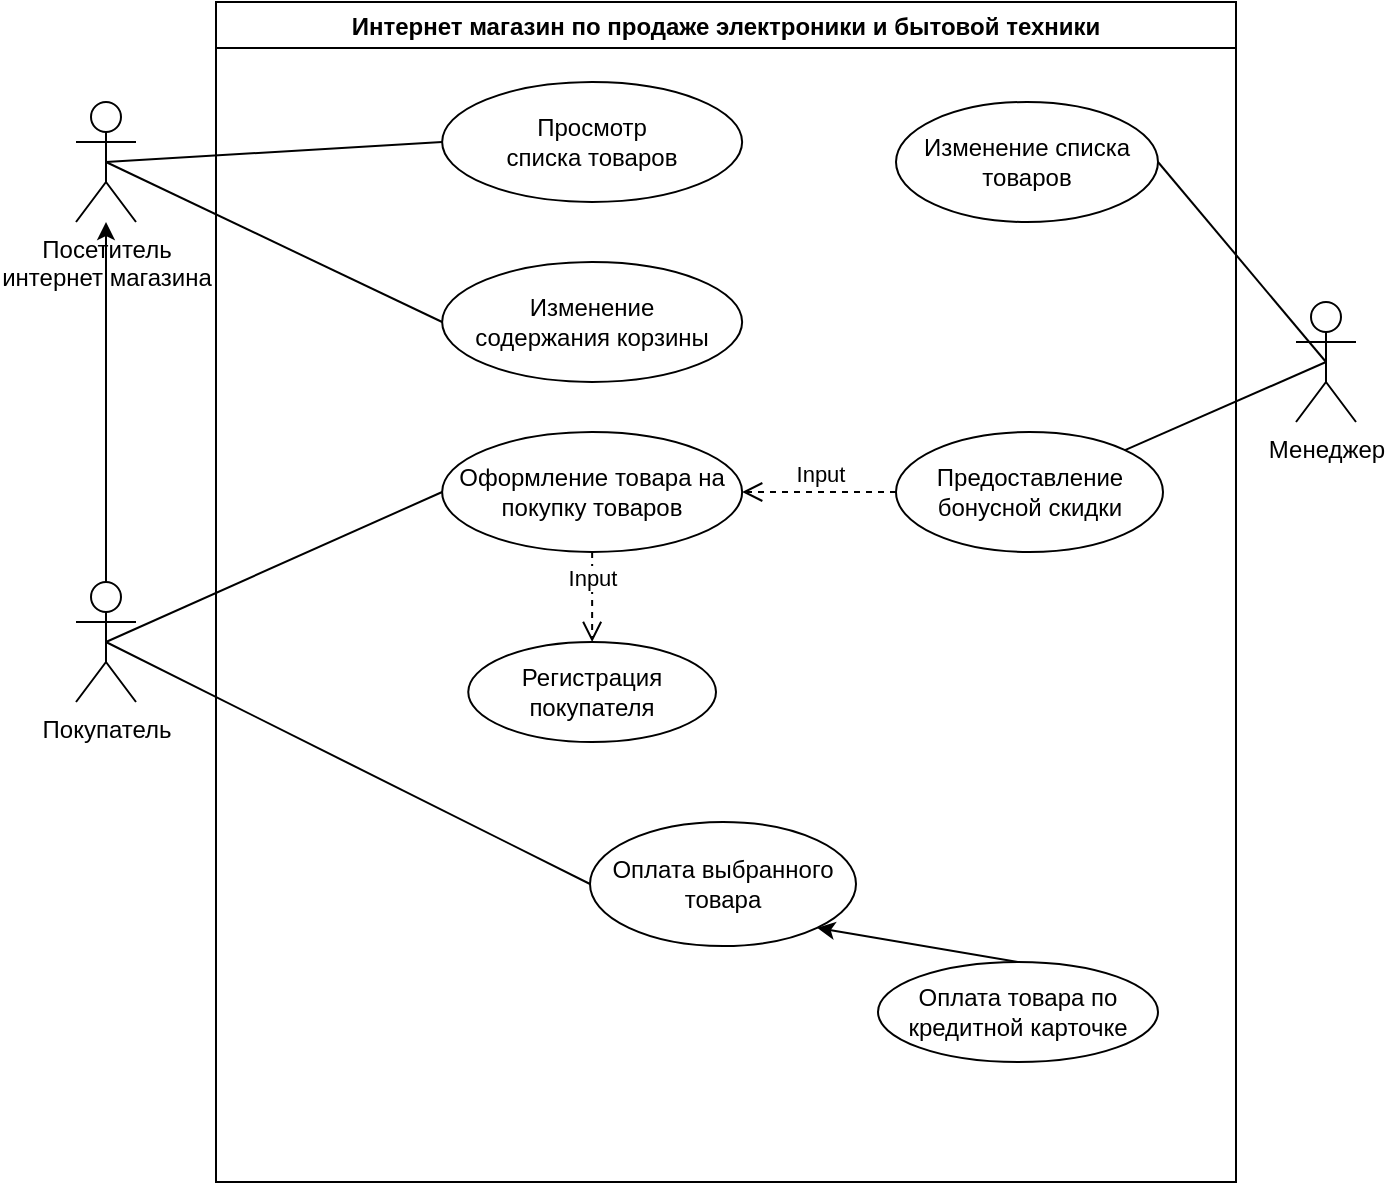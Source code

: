 <mxfile version="20.5.1" type="device"><diagram id="pL5c64RkDMGvABhdG_mZ" name="Страница 1"><mxGraphModel dx="2500" dy="934" grid="1" gridSize="10" guides="1" tooltips="1" connect="1" arrows="1" fold="1" page="1" pageScale="1" pageWidth="827" pageHeight="1169" math="0" shadow="0"><root><mxCell id="0"/><mxCell id="1" parent="0"/><mxCell id="_ymQvzCt31NJ6mvtLZMA-2" value="Менеджер" style="shape=umlActor;verticalLabelPosition=bottom;verticalAlign=top;html=1;outlineConnect=0;" parent="1" vertex="1"><mxGeometry x="-10" y="270" width="30" height="60" as="geometry"/></mxCell><mxCell id="_ymQvzCt31NJ6mvtLZMA-26" value="Посетитель &lt;br&gt;интернет магазина" style="shape=umlActor;verticalLabelPosition=bottom;verticalAlign=top;html=1;outlineConnect=0;" parent="1" vertex="1"><mxGeometry x="-620" y="170" width="30" height="60" as="geometry"/></mxCell><mxCell id="_ymQvzCt31NJ6mvtLZMA-65" style="edgeStyle=orthogonalEdgeStyle;rounded=0;orthogonalLoop=1;jettySize=auto;html=1;" parent="1" source="_ymQvzCt31NJ6mvtLZMA-28" target="_ymQvzCt31NJ6mvtLZMA-26" edge="1"><mxGeometry relative="1" as="geometry"/></mxCell><mxCell id="_ymQvzCt31NJ6mvtLZMA-28" value="Покупатель" style="shape=umlActor;verticalLabelPosition=bottom;verticalAlign=top;html=1;outlineConnect=0;" parent="1" vertex="1"><mxGeometry x="-620" y="410" width="30" height="60" as="geometry"/></mxCell><mxCell id="_ymQvzCt31NJ6mvtLZMA-29" value="Интернет магазин по продаже электроники и бытовой техники" style="swimlane;" parent="1" vertex="1"><mxGeometry x="-550" y="120" width="510" height="590" as="geometry"/></mxCell><mxCell id="_ymQvzCt31NJ6mvtLZMA-30" value="Просмотр&lt;br&gt;списка товаров" style="ellipse;whiteSpace=wrap;html=1;" parent="_ymQvzCt31NJ6mvtLZMA-29" vertex="1"><mxGeometry x="113.07" y="40" width="150" height="60" as="geometry"/></mxCell><mxCell id="_ymQvzCt31NJ6mvtLZMA-32" value="Изменение&lt;br&gt;содержания корзины" style="ellipse;whiteSpace=wrap;html=1;" parent="_ymQvzCt31NJ6mvtLZMA-29" vertex="1"><mxGeometry x="113.07" y="130" width="150" height="60" as="geometry"/></mxCell><mxCell id="_ymQvzCt31NJ6mvtLZMA-35" value="Оформление товара на покупку товаров" style="ellipse;whiteSpace=wrap;html=1;" parent="_ymQvzCt31NJ6mvtLZMA-29" vertex="1"><mxGeometry x="113.07" y="215" width="150" height="60" as="geometry"/></mxCell><mxCell id="_ymQvzCt31NJ6mvtLZMA-37" value="Регистрация покупателя" style="ellipse;whiteSpace=wrap;html=1;" parent="_ymQvzCt31NJ6mvtLZMA-29" vertex="1"><mxGeometry x="126.13" y="320" width="123.87" height="50" as="geometry"/></mxCell><mxCell id="_ymQvzCt31NJ6mvtLZMA-38" value="Input" style="html=1;verticalAlign=bottom;endArrow=open;dashed=1;endSize=8;rounded=0;entryX=0.5;entryY=0;entryDx=0;entryDy=0;exitX=0.5;exitY=1;exitDx=0;exitDy=0;" parent="_ymQvzCt31NJ6mvtLZMA-29" source="_ymQvzCt31NJ6mvtLZMA-35" target="_ymQvzCt31NJ6mvtLZMA-37" edge="1"><mxGeometry relative="1" as="geometry"><mxPoint x="121.5" y="270" as="sourcePoint"/><mxPoint x="81.5" y="320" as="targetPoint"/></mxGeometry></mxCell><mxCell id="_ymQvzCt31NJ6mvtLZMA-41" value="Изменение списка товаров" style="ellipse;whiteSpace=wrap;html=1;" parent="_ymQvzCt31NJ6mvtLZMA-29" vertex="1"><mxGeometry x="340" y="50" width="131" height="60" as="geometry"/></mxCell><mxCell id="_ymQvzCt31NJ6mvtLZMA-43" value="Предоставление бонусной скидки" style="ellipse;whiteSpace=wrap;html=1;" parent="_ymQvzCt31NJ6mvtLZMA-29" vertex="1"><mxGeometry x="340" y="215" width="133.5" height="60" as="geometry"/></mxCell><mxCell id="_ymQvzCt31NJ6mvtLZMA-44" value="Input" style="html=1;verticalAlign=bottom;endArrow=open;dashed=1;endSize=8;rounded=0;exitX=0;exitY=0.5;exitDx=0;exitDy=0;entryX=1;entryY=0.5;entryDx=0;entryDy=0;" parent="_ymQvzCt31NJ6mvtLZMA-29" source="_ymQvzCt31NJ6mvtLZMA-43" target="_ymQvzCt31NJ6mvtLZMA-35" edge="1"><mxGeometry relative="1" as="geometry"><mxPoint x="290" y="270" as="sourcePoint"/><mxPoint x="210" y="270" as="targetPoint"/><mxPoint as="offset"/></mxGeometry></mxCell><mxCell id="_ymQvzCt31NJ6mvtLZMA-48" value="Оплата выбранного товара" style="ellipse;whiteSpace=wrap;html=1;" parent="_ymQvzCt31NJ6mvtLZMA-29" vertex="1"><mxGeometry x="187" y="410" width="133" height="62" as="geometry"/></mxCell><mxCell id="_ymQvzCt31NJ6mvtLZMA-51" value="Оплата товара по кредитной карточке" style="ellipse;whiteSpace=wrap;html=1;" parent="_ymQvzCt31NJ6mvtLZMA-29" vertex="1"><mxGeometry x="331" y="480" width="140" height="50" as="geometry"/></mxCell><mxCell id="_ymQvzCt31NJ6mvtLZMA-54" value="" style="endArrow=classic;html=1;rounded=0;entryX=1;entryY=1;entryDx=0;entryDy=0;exitX=0.5;exitY=0;exitDx=0;exitDy=0;" parent="_ymQvzCt31NJ6mvtLZMA-29" source="_ymQvzCt31NJ6mvtLZMA-51" target="_ymQvzCt31NJ6mvtLZMA-48" edge="1"><mxGeometry width="50" height="50" relative="1" as="geometry"><mxPoint x="300" y="500" as="sourcePoint"/><mxPoint x="350" y="450" as="targetPoint"/></mxGeometry></mxCell><mxCell id="_ymQvzCt31NJ6mvtLZMA-47" value="" style="endArrow=none;html=1;rounded=0;entryX=0;entryY=0.5;entryDx=0;entryDy=0;exitX=0.5;exitY=0.5;exitDx=0;exitDy=0;exitPerimeter=0;" parent="1" source="_ymQvzCt31NJ6mvtLZMA-28" target="_ymQvzCt31NJ6mvtLZMA-48" edge="1"><mxGeometry width="50" height="50" relative="1" as="geometry"><mxPoint x="-550" y="470" as="sourcePoint"/><mxPoint x="-410" y="580" as="targetPoint"/></mxGeometry></mxCell><mxCell id="_ymQvzCt31NJ6mvtLZMA-61" value="" style="endArrow=none;html=1;rounded=0;entryX=0;entryY=0.5;entryDx=0;entryDy=0;exitX=0.5;exitY=0.5;exitDx=0;exitDy=0;exitPerimeter=0;" parent="1" source="_ymQvzCt31NJ6mvtLZMA-26" target="_ymQvzCt31NJ6mvtLZMA-30" edge="1"><mxGeometry width="50" height="50" relative="1" as="geometry"><mxPoint x="-580" y="215" as="sourcePoint"/><mxPoint x="-530" y="165" as="targetPoint"/></mxGeometry></mxCell><mxCell id="_ymQvzCt31NJ6mvtLZMA-62" value="" style="endArrow=none;html=1;rounded=0;exitX=0.5;exitY=0.5;exitDx=0;exitDy=0;exitPerimeter=0;entryX=0;entryY=0.5;entryDx=0;entryDy=0;" parent="1" source="_ymQvzCt31NJ6mvtLZMA-26" target="_ymQvzCt31NJ6mvtLZMA-32" edge="1"><mxGeometry width="50" height="50" relative="1" as="geometry"><mxPoint x="-520" y="270" as="sourcePoint"/><mxPoint x="-470" y="220" as="targetPoint"/></mxGeometry></mxCell><mxCell id="_ymQvzCt31NJ6mvtLZMA-46" value="" style="endArrow=none;html=1;rounded=0;entryX=0;entryY=0.5;entryDx=0;entryDy=0;exitX=0.5;exitY=0.5;exitDx=0;exitDy=0;exitPerimeter=0;" parent="1" source="_ymQvzCt31NJ6mvtLZMA-28" target="_ymQvzCt31NJ6mvtLZMA-35" edge="1"><mxGeometry width="50" height="50" relative="1" as="geometry"><mxPoint x="-550" y="420" as="sourcePoint"/><mxPoint x="-500" y="370" as="targetPoint"/></mxGeometry></mxCell><mxCell id="_ymQvzCt31NJ6mvtLZMA-42" value="" style="endArrow=none;html=1;rounded=0;entryX=1;entryY=0.5;entryDx=0;entryDy=0;exitX=0.5;exitY=0.5;exitDx=0;exitDy=0;exitPerimeter=0;" parent="1" source="_ymQvzCt31NJ6mvtLZMA-2" target="_ymQvzCt31NJ6mvtLZMA-41" edge="1"><mxGeometry width="50" height="50" relative="1" as="geometry"><mxPoint x="-0.75" y="360" as="sourcePoint"/><mxPoint x="-80.75" y="310" as="targetPoint"/></mxGeometry></mxCell><mxCell id="_ymQvzCt31NJ6mvtLZMA-45" value="" style="endArrow=none;html=1;rounded=0;entryX=0.5;entryY=0.5;entryDx=0;entryDy=0;entryPerimeter=0;" parent="1" source="_ymQvzCt31NJ6mvtLZMA-43" target="_ymQvzCt31NJ6mvtLZMA-2" edge="1"><mxGeometry width="50" height="50" relative="1" as="geometry"><mxPoint x="-50.75" y="410" as="sourcePoint"/><mxPoint x="-0.75" y="360" as="targetPoint"/></mxGeometry></mxCell></root></mxGraphModel></diagram></mxfile>